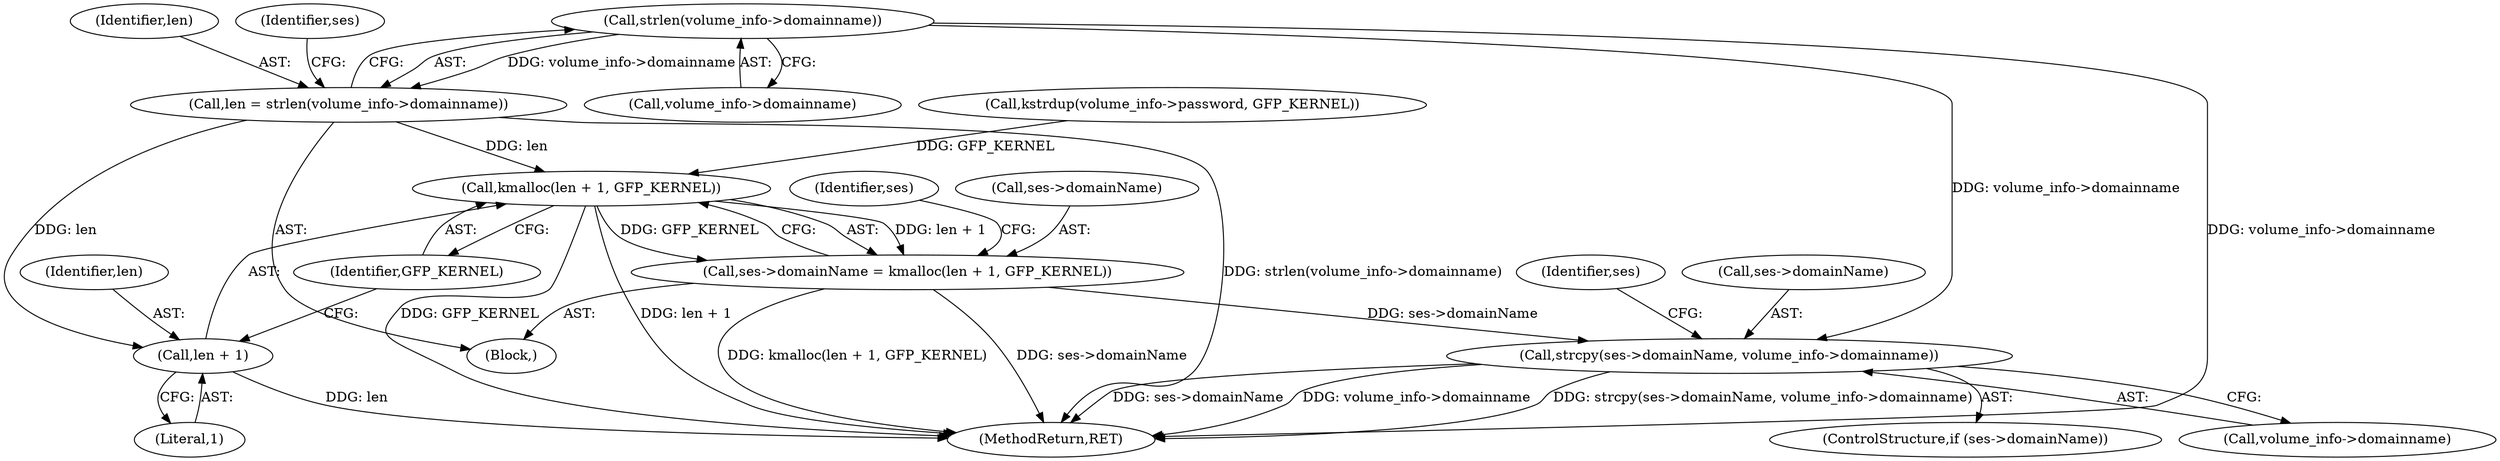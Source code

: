 digraph "0_linux_4ff67b720c02c36e54d55b88c2931879b7db1cd2_0@API" {
"1000298" [label="(Call,strlen(volume_info->domainname))"];
"1000296" [label="(Call,len = strlen(volume_info->domainname))"];
"1000306" [label="(Call,kmalloc(len + 1, GFP_KERNEL))"];
"1000302" [label="(Call,ses->domainName = kmalloc(len + 1, GFP_KERNEL))"];
"1000315" [label="(Call,strcpy(ses->domainName, volume_info->domainname))"];
"1000307" [label="(Call,len + 1)"];
"1000294" [label="(Block,)"];
"1000299" [label="(Call,volume_info->domainname)"];
"1000279" [label="(Call,kstrdup(volume_info->password, GFP_KERNEL))"];
"1000313" [label="(Identifier,ses)"];
"1000324" [label="(Identifier,ses)"];
"1000309" [label="(Literal,1)"];
"1000296" [label="(Call,len = strlen(volume_info->domainname))"];
"1000315" [label="(Call,strcpy(ses->domainName, volume_info->domainname))"];
"1000311" [label="(ControlStructure,if (ses->domainName))"];
"1000392" [label="(MethodReturn,RET)"];
"1000302" [label="(Call,ses->domainName = kmalloc(len + 1, GFP_KERNEL))"];
"1000306" [label="(Call,kmalloc(len + 1, GFP_KERNEL))"];
"1000319" [label="(Call,volume_info->domainname)"];
"1000298" [label="(Call,strlen(volume_info->domainname))"];
"1000297" [label="(Identifier,len)"];
"1000303" [label="(Call,ses->domainName)"];
"1000304" [label="(Identifier,ses)"];
"1000308" [label="(Identifier,len)"];
"1000307" [label="(Call,len + 1)"];
"1000316" [label="(Call,ses->domainName)"];
"1000310" [label="(Identifier,GFP_KERNEL)"];
"1000298" -> "1000296"  [label="AST: "];
"1000298" -> "1000299"  [label="CFG: "];
"1000299" -> "1000298"  [label="AST: "];
"1000296" -> "1000298"  [label="CFG: "];
"1000298" -> "1000392"  [label="DDG: volume_info->domainname"];
"1000298" -> "1000296"  [label="DDG: volume_info->domainname"];
"1000298" -> "1000315"  [label="DDG: volume_info->domainname"];
"1000296" -> "1000294"  [label="AST: "];
"1000297" -> "1000296"  [label="AST: "];
"1000304" -> "1000296"  [label="CFG: "];
"1000296" -> "1000392"  [label="DDG: strlen(volume_info->domainname)"];
"1000296" -> "1000306"  [label="DDG: len"];
"1000296" -> "1000307"  [label="DDG: len"];
"1000306" -> "1000302"  [label="AST: "];
"1000306" -> "1000310"  [label="CFG: "];
"1000307" -> "1000306"  [label="AST: "];
"1000310" -> "1000306"  [label="AST: "];
"1000302" -> "1000306"  [label="CFG: "];
"1000306" -> "1000392"  [label="DDG: GFP_KERNEL"];
"1000306" -> "1000392"  [label="DDG: len + 1"];
"1000306" -> "1000302"  [label="DDG: len + 1"];
"1000306" -> "1000302"  [label="DDG: GFP_KERNEL"];
"1000279" -> "1000306"  [label="DDG: GFP_KERNEL"];
"1000302" -> "1000294"  [label="AST: "];
"1000303" -> "1000302"  [label="AST: "];
"1000313" -> "1000302"  [label="CFG: "];
"1000302" -> "1000392"  [label="DDG: ses->domainName"];
"1000302" -> "1000392"  [label="DDG: kmalloc(len + 1, GFP_KERNEL)"];
"1000302" -> "1000315"  [label="DDG: ses->domainName"];
"1000315" -> "1000311"  [label="AST: "];
"1000315" -> "1000319"  [label="CFG: "];
"1000316" -> "1000315"  [label="AST: "];
"1000319" -> "1000315"  [label="AST: "];
"1000324" -> "1000315"  [label="CFG: "];
"1000315" -> "1000392"  [label="DDG: strcpy(ses->domainName, volume_info->domainname)"];
"1000315" -> "1000392"  [label="DDG: ses->domainName"];
"1000315" -> "1000392"  [label="DDG: volume_info->domainname"];
"1000307" -> "1000309"  [label="CFG: "];
"1000308" -> "1000307"  [label="AST: "];
"1000309" -> "1000307"  [label="AST: "];
"1000310" -> "1000307"  [label="CFG: "];
"1000307" -> "1000392"  [label="DDG: len"];
}
